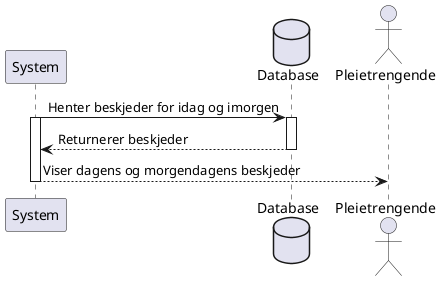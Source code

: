@startuml
'autonumber

participant System as system
database Database as db
actor Pleietrengende as pleietrengende

system -> db: Henter beskjeder for idag og imorgen
activate system
activate db
db --> system: Returnerer beskjeder
deactivate db
system --> pleietrengende: Viser dagens og morgendagens beskjeder
deactivate system

@enduml
